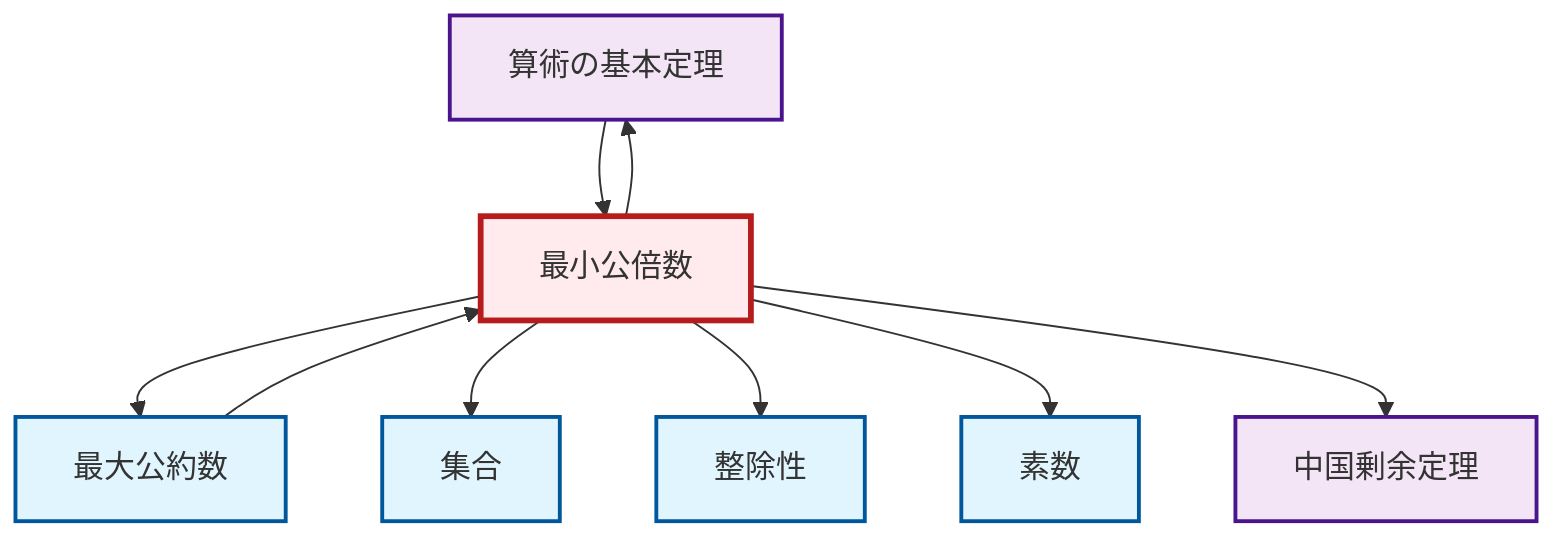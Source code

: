 graph TD
    classDef definition fill:#e1f5fe,stroke:#01579b,stroke-width:2px
    classDef theorem fill:#f3e5f5,stroke:#4a148c,stroke-width:2px
    classDef axiom fill:#fff3e0,stroke:#e65100,stroke-width:2px
    classDef example fill:#e8f5e9,stroke:#1b5e20,stroke-width:2px
    classDef current fill:#ffebee,stroke:#b71c1c,stroke-width:3px
    def-prime["素数"]:::definition
    thm-fundamental-arithmetic["算術の基本定理"]:::theorem
    thm-chinese-remainder["中国剰余定理"]:::theorem
    def-set["集合"]:::definition
    def-divisibility["整除性"]:::definition
    def-lcm["最小公倍数"]:::definition
    def-gcd["最大公約数"]:::definition
    def-lcm --> def-gcd
    def-lcm --> def-set
    def-lcm --> def-divisibility
    def-lcm --> def-prime
    def-lcm --> thm-chinese-remainder
    def-lcm --> thm-fundamental-arithmetic
    thm-fundamental-arithmetic --> def-lcm
    def-gcd --> def-lcm
    class def-lcm current